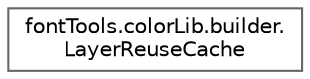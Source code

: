 digraph "Graphical Class Hierarchy"
{
 // LATEX_PDF_SIZE
  bgcolor="transparent";
  edge [fontname=Helvetica,fontsize=10,labelfontname=Helvetica,labelfontsize=10];
  node [fontname=Helvetica,fontsize=10,shape=box,height=0.2,width=0.4];
  rankdir="LR";
  Node0 [id="Node000000",label="fontTools.colorLib.builder.\lLayerReuseCache",height=0.2,width=0.4,color="grey40", fillcolor="white", style="filled",URL="$d6/d89/classfontTools_1_1colorLib_1_1builder_1_1LayerReuseCache.html",tooltip=" "];
}
